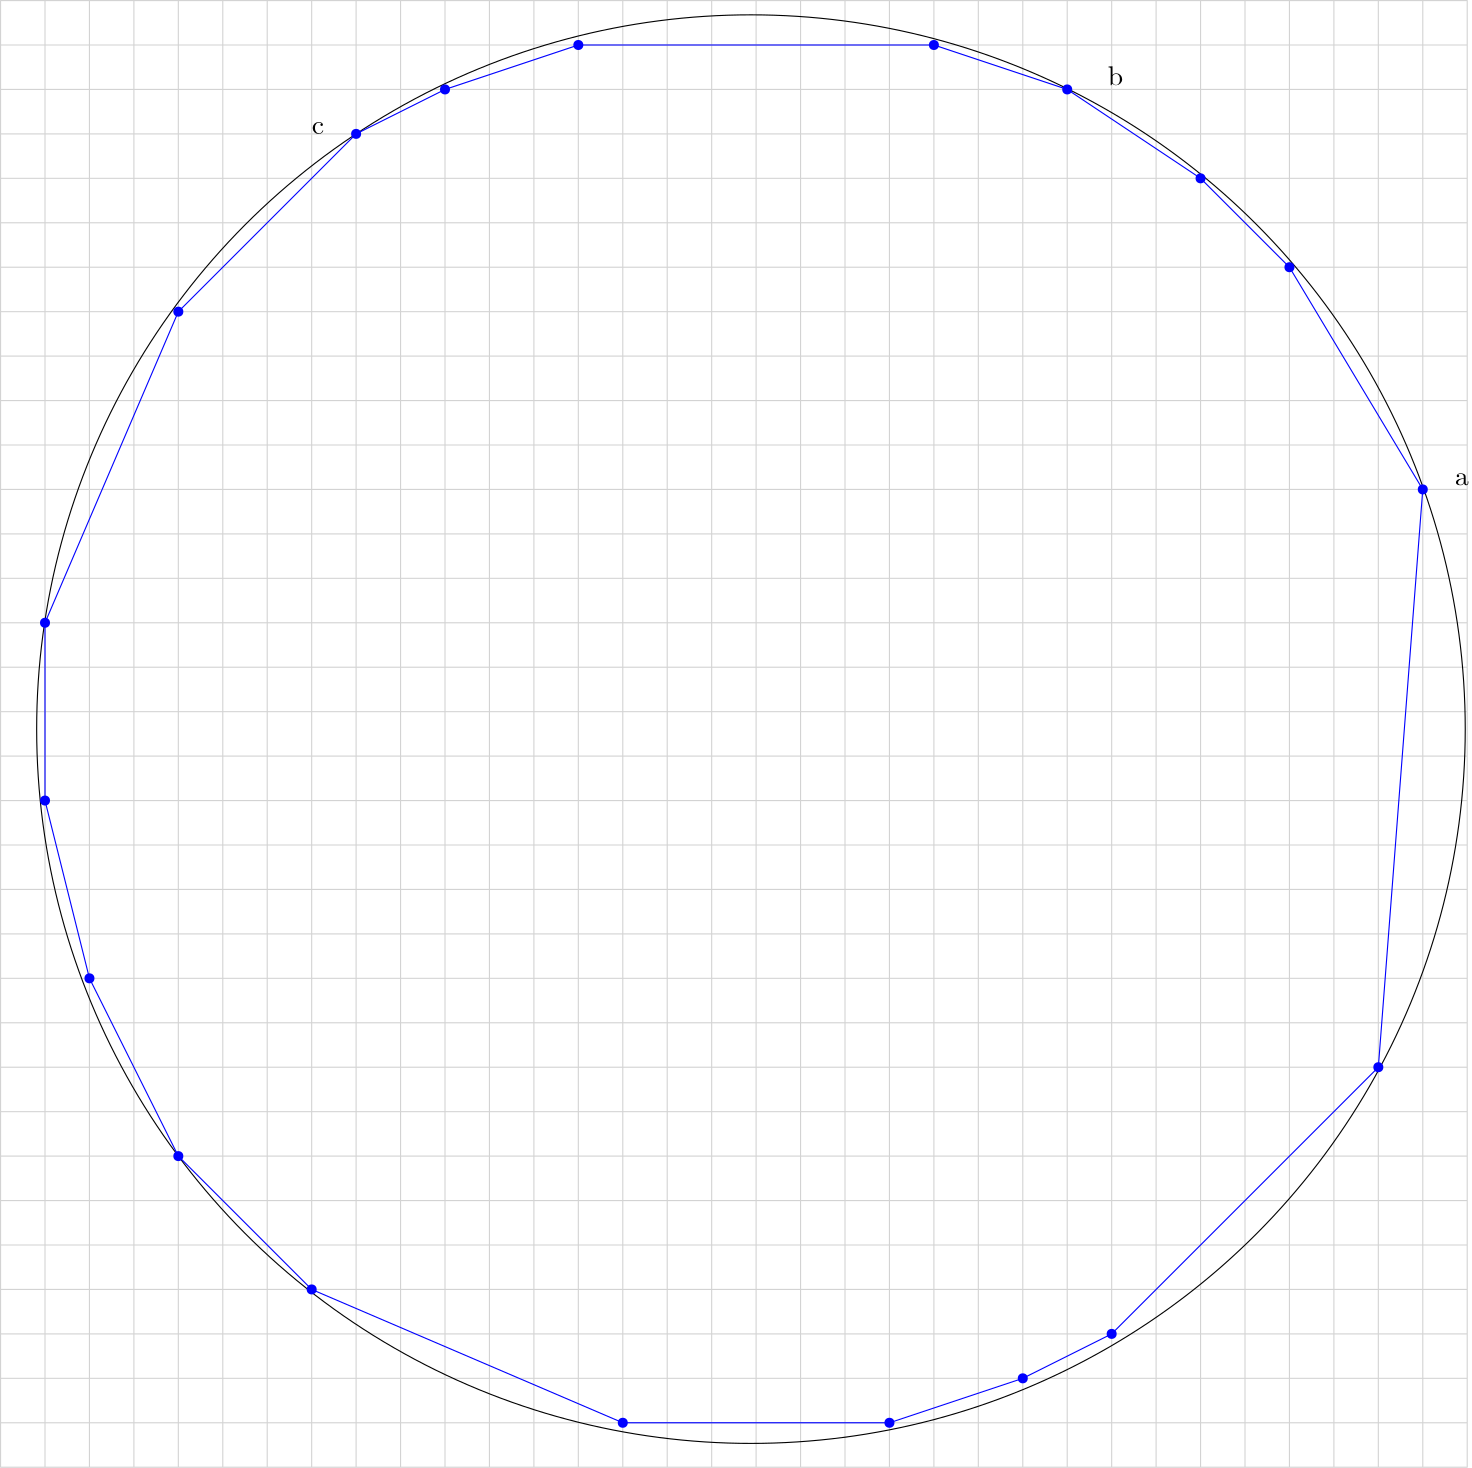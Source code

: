 <?xml version="1.0"?>
<!DOCTYPE ipe SYSTEM "ipe.dtd">
<ipe version="70005" creator="Ipe 7.1.1">
<info created="D:20130527104958" modified="D:20130531162226"/>
<ipestyle name="basic">
<symbol name="arrow/arc(spx)">
<path stroke="sym-stroke" fill="sym-stroke" pen="sym-pen">
0 0 m
-1 0.333 l
-1 -0.333 l
h
</path>
</symbol>
<symbol name="arrow/farc(spx)">
<path stroke="sym-stroke" fill="white" pen="sym-pen">
0 0 m
-1 0.333 l
-1 -0.333 l
h
</path>
</symbol>
<symbol name="mark/circle(sx)" transformations="translations">
<path fill="sym-stroke">
0.6 0 0 0.6 0 0 e
0.4 0 0 0.4 0 0 e
</path>
</symbol>
<symbol name="mark/disk(sx)" transformations="translations">
<path fill="sym-stroke">
0.6 0 0 0.6 0 0 e
</path>
</symbol>
<symbol name="mark/fdisk(sfx)" transformations="translations">
<group>
<path fill="sym-fill">
0.5 0 0 0.5 0 0 e
</path>
<path fill="sym-stroke" fillrule="eofill">
0.6 0 0 0.6 0 0 e
0.4 0 0 0.4 0 0 e
</path>
</group>
</symbol>
<symbol name="mark/box(sx)" transformations="translations">
<path fill="sym-stroke" fillrule="eofill">
-0.6 -0.6 m
0.6 -0.6 l
0.6 0.6 l
-0.6 0.6 l
h
-0.4 -0.4 m
0.4 -0.4 l
0.4 0.4 l
-0.4 0.4 l
h
</path>
</symbol>
<symbol name="mark/square(sx)" transformations="translations">
<path fill="sym-stroke">
-0.6 -0.6 m
0.6 -0.6 l
0.6 0.6 l
-0.6 0.6 l
h
</path>
</symbol>
<symbol name="mark/fsquare(sfx)" transformations="translations">
<group>
<path fill="sym-fill">
-0.5 -0.5 m
0.5 -0.5 l
0.5 0.5 l
-0.5 0.5 l
h
</path>
<path fill="sym-stroke" fillrule="eofill">
-0.6 -0.6 m
0.6 -0.6 l
0.6 0.6 l
-0.6 0.6 l
h
-0.4 -0.4 m
0.4 -0.4 l
0.4 0.4 l
-0.4 0.4 l
h
</path>
</group>
</symbol>
<symbol name="mark/cross(sx)" transformations="translations">
<group>
<path fill="sym-stroke">
-0.43 -0.57 m
0.57 0.43 l
0.43 0.57 l
-0.57 -0.43 l
h
</path>
<path fill="sym-stroke">
-0.43 0.57 m
0.57 -0.43 l
0.43 -0.57 l
-0.57 0.43 l
h
</path>
</group>
</symbol>
<symbol name="arrow/fnormal(spx)">
<path stroke="sym-stroke" fill="white" pen="sym-pen">
0 0 m
-1 0.333 l
-1 -0.333 l
h
</path>
</symbol>
<symbol name="arrow/pointed(spx)">
<path stroke="sym-stroke" fill="sym-stroke" pen="sym-pen">
0 0 m
-1 0.333 l
-0.8 0 l
-1 -0.333 l
h
</path>
</symbol>
<symbol name="arrow/fpointed(spx)">
<path stroke="sym-stroke" fill="white" pen="sym-pen">
0 0 m
-1 0.333 l
-0.8 0 l
-1 -0.333 l
h
</path>
</symbol>
<symbol name="arrow/linear(spx)">
<path stroke="sym-stroke" pen="sym-pen">
-1 0.333 m
0 0 l
-1 -0.333 l
</path>
</symbol>
<symbol name="arrow/fdouble(spx)">
<path stroke="sym-stroke" fill="white" pen="sym-pen">
0 0 m
-1 0.333 l
-1 -0.333 l
h
-1 0 m
-2 0.333 l
-2 -0.333 l
h
</path>
</symbol>
<symbol name="arrow/double(spx)">
<path stroke="sym-stroke" fill="sym-stroke" pen="sym-pen">
0 0 m
-1 0.333 l
-1 -0.333 l
h
-1 0 m
-2 0.333 l
-2 -0.333 l
h
</path>
</symbol>
<pen name="heavier" value="0.8"/>
<pen name="fat" value="1.2"/>
<pen name="ultrafat" value="2"/>
<symbolsize name="large" value="5"/>
<symbolsize name="small" value="2"/>
<symbolsize name="tiny" value="1.1"/>
<arrowsize name="large" value="10"/>
<arrowsize name="small" value="5"/>
<arrowsize name="tiny" value="3"/>
<color name="red" value="1 0 0"/>
<color name="green" value="0 1 0"/>
<color name="blue" value="0 0 1"/>
<color name="yellow" value="1 1 0"/>
<color name="orange" value="1 0.647 0"/>
<color name="gold" value="1 0.843 0"/>
<color name="purple" value="0.627 0.125 0.941"/>
<color name="gray" value="0.745"/>
<color name="brown" value="0.647 0.165 0.165"/>
<color name="navy" value="0 0 0.502"/>
<color name="pink" value="1 0.753 0.796"/>
<color name="seagreen" value="0.18 0.545 0.341"/>
<color name="turquoise" value="0.251 0.878 0.816"/>
<color name="violet" value="0.933 0.51 0.933"/>
<color name="darkblue" value="0 0 0.545"/>
<color name="darkcyan" value="0 0.545 0.545"/>
<color name="darkgray" value="0.663"/>
<color name="darkgreen" value="0 0.392 0"/>
<color name="darkmagenta" value="0.545 0 0.545"/>
<color name="darkorange" value="1 0.549 0"/>
<color name="darkred" value="0.545 0 0"/>
<color name="lightblue" value="0.678 0.847 0.902"/>
<color name="lightcyan" value="0.878 1 1"/>
<color name="lightgray" value="0.827"/>
<color name="lightgreen" value="0.565 0.933 0.565"/>
<color name="lightyellow" value="1 1 0.878"/>
<dashstyle name="dashed" value="[4] 0"/>
<dashstyle name="dotted" value="[1 3] 0"/>
<dashstyle name="dash dotted" value="[4 2 1 2] 0"/>
<dashstyle name="dash dot dotted" value="[4 2 1 2 1 2] 0"/>
<textsize name="large" value="\large"/>
<textsize name="Large" value="\Large"/>
<textsize name="LARGE" value="\LARGE"/>
<textsize name="huge" value="\huge"/>
<textsize name="Huge" value="\Huge"/>
<textsize name="small" value="\small"/>
<textsize name="footnote" value="\footnotesize"/>
<textsize name="tiny" value="\tiny"/>
<textstyle name="center" begin="\begin{center}" end="\end{center}"/>
<textstyle name="itemize" begin="\begin{itemize}" end="\end{itemize}"/>
<textstyle name="item" begin="\begin{itemize}\item{}" end="\end{itemize}"/>
<gridsize name="4 pts" value="4"/>
<gridsize name="8 pts (~3 mm)" value="8"/>
<gridsize name="16 pts (~6 mm)" value="16"/>
<gridsize name="32 pts (~12 mm)" value="32"/>
<gridsize name="10 pts (~3.5 mm)" value="10"/>
<gridsize name="20 pts (~7 mm)" value="20"/>
<gridsize name="14 pts (~5 mm)" value="14"/>
<gridsize name="28 pts (~10 mm)" value="28"/>
<gridsize name="56 pts (~20 mm)" value="56"/>
<anglesize name="90 deg" value="90"/>
<anglesize name="60 deg" value="60"/>
<anglesize name="45 deg" value="45"/>
<anglesize name="30 deg" value="30"/>
<anglesize name="22.5 deg" value="22.5"/>
<tiling name="falling" angle="-60" step="4" width="1"/>
<tiling name="rising" angle="30" step="4" width="1"/>
</ipestyle>
<page>
<layer name="alpha"/>
<layer name="beta"/>
<layer name="gamma"/>
<view layers="alpha beta" active="beta"/>
<path layer="alpha" stroke="lightgray">
0 816 m
0 288 l
16 288 l
16 816 l
32 816 l
32 288 l
48 288 l
48 816 l
64 816 l
64 288 l
80 288 l
80 816 l
96 816 l
96 288 l
112 288 l
112 816 l
128 816 l
128 288 l
144 288 l
144 816 l
160 816 l
160 288 l
176 288 l
176 816 l
192 816 l
192 288 l
208 288 l
208 816 l
224 816 l
224 288 l
240 288 l
240 816 l
256 816 l
256 288 l
272 288 l
272 816 l
288 816 l
288 288 l
304 288 l
304 816 l
320 816 l
320 288 l
336 288 l
336 816 l
352 816 l
352 288 l
368 288 l
368 816 l
384 816 l
384 288 l
400 288 l
400 816 l
416 816 l
416 288 l
432 288 l
432 816 l
448 816 l
448 288 l
464 288 l
464 816 l
480 816 l
480 288 l
496 288 l
496 816 l
512 816 l
512 288 l
528 288 l
528 816 l
0 816 l
0 800 l
528 800 l
528 784 l
0 784 l
0 768 l
528 768 l
528 752 l
0 752 l
0 736 l
528 736 l
528 720 l
0 720 l
0 704 l
528 704 l
528 688 l
0 688 l
0 672 l
528 672 l
528 656 l
0 656 l
0 640 l
528 640 l
528 624 l
0 624 l
0 608 l
528 608 l
528 592 l
0 592 l
0 576 l
528 576 l
528 560 l
0 560 l
0 544 l
528 544 l
528 528 l
0 528 l
0 512 l
528 512 l
528 496 l
0 496 l
0 480 l
528 480 l
528 464 l
0 464 l
0 448 l
528 448 l
528 432 l
0 432 l
0 416 l
528 416 l
528 400 l
0 400 l
0 384 l
528 384 l
528 368 l
0 368 l
0 352 l
528 352 l
528 336 l
0 336 l
0 320 l
528 320 l
528 304 l
0 304 l
0 288 l
528 288 l
528 288 l
</path>
<path stroke="black">
257.144 0 0 257.144 270.143 553.714 e
</path>
<use layer="gamma" name="mark/disk(sx)" pos="160 768" size="normal" stroke="brown"/>
<use name="mark/disk(sx)" pos="192 768" size="normal" stroke="brown"/>
<use name="mark/disk(sx)" pos="224 768" size="normal" stroke="brown"/>
<use name="mark/disk(sx)" pos="256 768" size="normal" stroke="brown"/>
<use name="mark/disk(sx)" pos="288 768" size="normal" stroke="brown"/>
<use name="mark/disk(sx)" pos="320 768" size="normal" stroke="brown"/>
<use name="mark/disk(sx)" pos="352 768" size="normal" stroke="brown"/>
<use name="mark/disk(sx)" pos="384 768" size="normal" stroke="brown"/>
<use name="mark/disk(sx)" pos="384 736" size="normal" stroke="brown"/>
<use name="mark/disk(sx)" pos="384 704" size="normal" stroke="brown"/>
<use name="mark/disk(sx)" pos="384 672" size="normal" stroke="brown"/>
<use name="mark/disk(sx)" pos="384 640" size="normal" stroke="brown"/>
<use name="mark/disk(sx)" pos="416 640" size="normal" stroke="brown"/>
<use name="mark/disk(sx)" pos="448 640" size="normal" stroke="brown"/>
<use name="mark/disk(sx)" pos="480 640" size="normal" stroke="brown"/>
<text layer="alpha" matrix="1 0 0 1 -4.46154 1.53846" transformations="translations" pos="528 640" stroke="black" type="label" valign="baseline">a</text>
<text matrix="1 0 0 1 -1.38462 1.53846" transformations="translations" pos="400 784" stroke="black" type="label" valign="baseline">b</text>
<text matrix="1 0 0 1 0 -16" transformations="translations" pos="112 784" stroke="black" type="label" valign="baseline">c</text>
<use layer="beta" name="mark/disk(sx)" pos="320 304" size="normal" stroke="blue"/>
<use name="mark/disk(sx)" pos="368 320" size="normal" stroke="blue"/>
<use name="mark/disk(sx)" pos="400 336" size="normal" stroke="blue"/>
<use name="mark/disk(sx)" pos="496 432" size="normal" stroke="blue"/>
<use name="mark/disk(sx)" pos="512 640" size="normal" stroke="blue"/>
<use name="mark/disk(sx)" pos="464 720" size="normal" stroke="blue"/>
<use name="mark/disk(sx)" pos="384 784" size="normal" stroke="blue"/>
<use name="mark/disk(sx)" pos="336 800" size="normal" stroke="blue"/>
<use name="mark/disk(sx)" pos="208 800" size="normal" stroke="blue"/>
<use name="mark/disk(sx)" pos="160 784" size="normal" stroke="blue"/>
<use name="mark/disk(sx)" pos="128 768" size="normal" stroke="blue"/>
<use name="mark/disk(sx)" pos="64 704" size="normal" stroke="blue"/>
<use name="mark/disk(sx)" pos="16 592" size="normal" stroke="blue"/>
<use name="mark/disk(sx)" pos="16 528" size="normal" stroke="blue"/>
<use name="mark/disk(sx)" pos="32 464" size="normal" stroke="blue"/>
<use name="mark/disk(sx)" pos="64 400" size="normal" stroke="blue"/>
<use name="mark/disk(sx)" pos="112 352" size="normal" stroke="blue"/>
<use name="mark/disk(sx)" pos="224 304" size="normal" stroke="blue"/>
<use matrix="1 0 0 1 16 0" name="mark/disk(sx)" pos="416 752" size="normal" stroke="blue"/>
<path stroke="blue">
432 752 m
384 784 l
336 800 l
208 800 l
160 784 l
128 768 l
64 704 l
16 592 l
16 528 l
32 464 l
64 400 l
112 352 l
224 304 l
320 304 l
368 320 l
400 336 l
496 432 l
512 640 l
464 720 l
432 752 l
</path>
</page>
</ipe>
